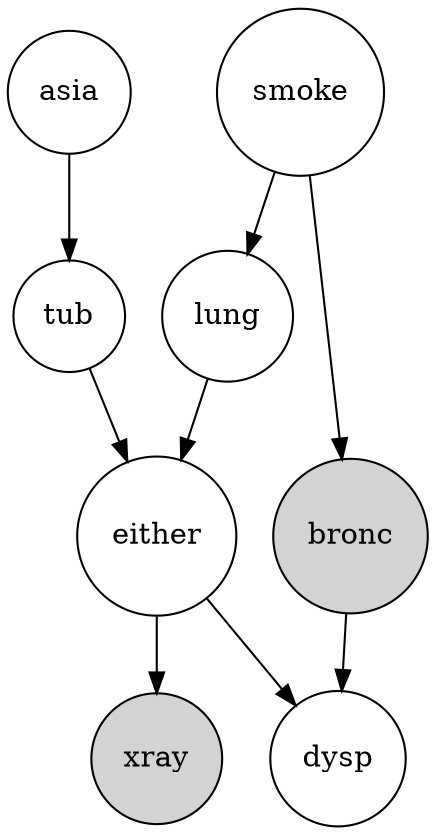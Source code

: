digraph {
	rankdir=TD
	asia [shape=circle]
	smoke [shape=circle]
	tub [shape=circle]
	lung [shape=circle]
	bronc [shape=circle style=filled]
	either [shape=circle]
	xray [shape=circle style=filled]
	dysp [shape=circle]
	asia -> tub
	smoke -> lung
	smoke -> bronc
	tub -> either
	lung -> either
	bronc -> dysp
	either -> xray
	either -> dysp
}
